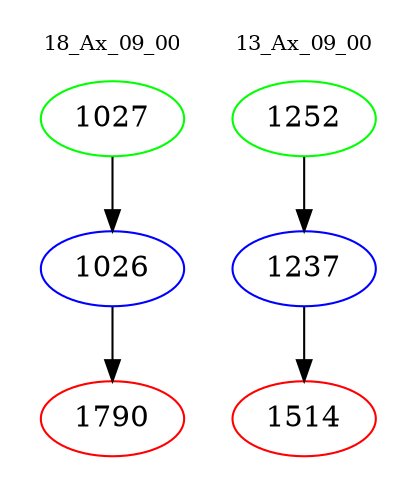 digraph{
subgraph cluster_0 {
color = white
label = "18_Ax_09_00";
fontsize=10;
T0_1027 [label="1027", color="green"]
T0_1027 -> T0_1026 [color="black"]
T0_1026 [label="1026", color="blue"]
T0_1026 -> T0_1790 [color="black"]
T0_1790 [label="1790", color="red"]
}
subgraph cluster_1 {
color = white
label = "13_Ax_09_00";
fontsize=10;
T1_1252 [label="1252", color="green"]
T1_1252 -> T1_1237 [color="black"]
T1_1237 [label="1237", color="blue"]
T1_1237 -> T1_1514 [color="black"]
T1_1514 [label="1514", color="red"]
}
}
